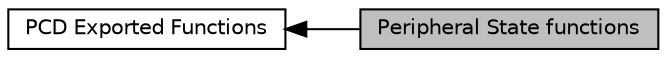 digraph "Peripheral State functions"
{
  edge [fontname="Helvetica",fontsize="10",labelfontname="Helvetica",labelfontsize="10"];
  node [fontname="Helvetica",fontsize="10",shape=record];
  rankdir=LR;
  Node1 [label="PCD Exported Functions",height=0.2,width=0.4,color="black", fillcolor="white", style="filled",URL="$group___p_c_d___exported___functions.html"];
  Node0 [label="Peripheral State functions",height=0.2,width=0.4,color="black", fillcolor="grey75", style="filled", fontcolor="black"];
  Node1->Node0 [shape=plaintext, dir="back", style="solid"];
}
